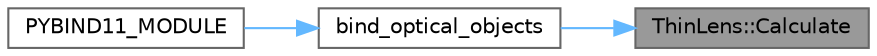 digraph "ThinLens::Calculate"
{
 // LATEX_PDF_SIZE
  bgcolor="transparent";
  edge [fontname=Helvetica,fontsize=10,labelfontname=Helvetica,labelfontsize=10];
  node [fontname=Helvetica,fontsize=10,shape=box,height=0.2,width=0.4];
  rankdir="RL";
  Node1 [id="Node000001",label="ThinLens::Calculate",height=0.2,width=0.4,color="gray40", fillcolor="grey60", style="filled", fontcolor="black",tooltip="Calculates the image formed by this thin lens."];
  Node1 -> Node2 [id="edge1_Node000001_Node000002",dir="back",color="steelblue1",style="solid",tooltip=" "];
  Node2 [id="Node000002",label="bind_optical_objects",height=0.2,width=0.4,color="grey40", fillcolor="white", style="filled",URL="$bind__optical__objects_8cpp.html#abed024fc05ed7a9f896dd57e37f6faa9",tooltip="Binds the C++ OpticalObject class and its derived classes to Python."];
  Node2 -> Node3 [id="edge2_Node000002_Node000003",dir="back",color="steelblue1",style="solid",tooltip=" "];
  Node3 [id="Node000003",label="PYBIND11_MODULE",height=0.2,width=0.4,color="grey40", fillcolor="white", style="filled",URL="$optisim__bindings_8cpp.html#a82d65b89848c085bfa58a60cdd31d6f6",tooltip="Main pybind11 module definition for the OptiSim library."];
}
